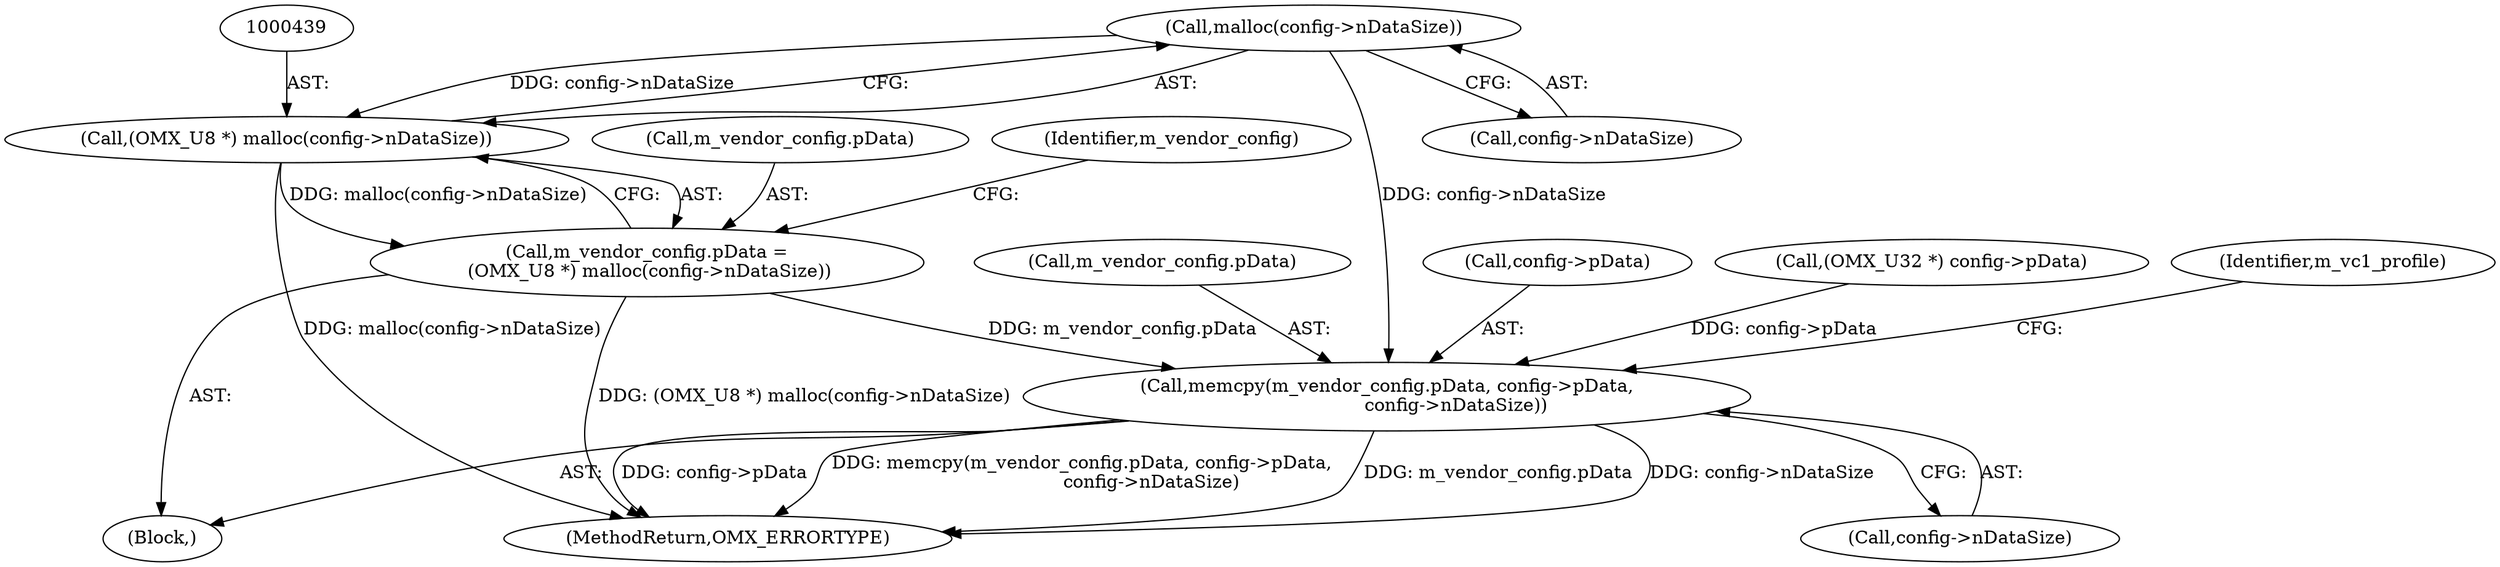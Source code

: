 digraph "0_Android_560ccdb509a7b86186fac0fce1b25bd9a3e6a6e8_1@API" {
"1000440" [label="(Call,malloc(config->nDataSize))"];
"1000438" [label="(Call,(OMX_U8 *) malloc(config->nDataSize))"];
"1000434" [label="(Call,m_vendor_config.pData =\n (OMX_U8 *) malloc(config->nDataSize))"];
"1000444" [label="(Call,memcpy(m_vendor_config.pData, config->pData,\n                        config->nDataSize))"];
"1000441" [label="(Call,config->nDataSize)"];
"1000444" [label="(Call,memcpy(m_vendor_config.pData, config->pData,\n                        config->nDataSize))"];
"1000434" [label="(Call,m_vendor_config.pData =\n (OMX_U8 *) malloc(config->nDataSize))"];
"1000438" [label="(Call,(OMX_U8 *) malloc(config->nDataSize))"];
"1000448" [label="(Call,config->pData)"];
"1000410" [label="(Call,(OMX_U32 *) config->pData)"];
"1000440" [label="(Call,malloc(config->nDataSize))"];
"1000455" [label="(Identifier,m_vc1_profile)"];
"1000417" [label="(Block,)"];
"1000445" [label="(Call,m_vendor_config.pData)"];
"1000451" [label="(Call,config->nDataSize)"];
"1000435" [label="(Call,m_vendor_config.pData)"];
"1001056" [label="(MethodReturn,OMX_ERRORTYPE)"];
"1000446" [label="(Identifier,m_vendor_config)"];
"1000440" -> "1000438"  [label="AST: "];
"1000440" -> "1000441"  [label="CFG: "];
"1000441" -> "1000440"  [label="AST: "];
"1000438" -> "1000440"  [label="CFG: "];
"1000440" -> "1000438"  [label="DDG: config->nDataSize"];
"1000440" -> "1000444"  [label="DDG: config->nDataSize"];
"1000438" -> "1000434"  [label="AST: "];
"1000439" -> "1000438"  [label="AST: "];
"1000434" -> "1000438"  [label="CFG: "];
"1000438" -> "1001056"  [label="DDG: malloc(config->nDataSize)"];
"1000438" -> "1000434"  [label="DDG: malloc(config->nDataSize)"];
"1000434" -> "1000417"  [label="AST: "];
"1000435" -> "1000434"  [label="AST: "];
"1000446" -> "1000434"  [label="CFG: "];
"1000434" -> "1001056"  [label="DDG: (OMX_U8 *) malloc(config->nDataSize)"];
"1000434" -> "1000444"  [label="DDG: m_vendor_config.pData"];
"1000444" -> "1000417"  [label="AST: "];
"1000444" -> "1000451"  [label="CFG: "];
"1000445" -> "1000444"  [label="AST: "];
"1000448" -> "1000444"  [label="AST: "];
"1000451" -> "1000444"  [label="AST: "];
"1000455" -> "1000444"  [label="CFG: "];
"1000444" -> "1001056"  [label="DDG: m_vendor_config.pData"];
"1000444" -> "1001056"  [label="DDG: config->nDataSize"];
"1000444" -> "1001056"  [label="DDG: config->pData"];
"1000444" -> "1001056"  [label="DDG: memcpy(m_vendor_config.pData, config->pData,\n                        config->nDataSize)"];
"1000410" -> "1000444"  [label="DDG: config->pData"];
}
